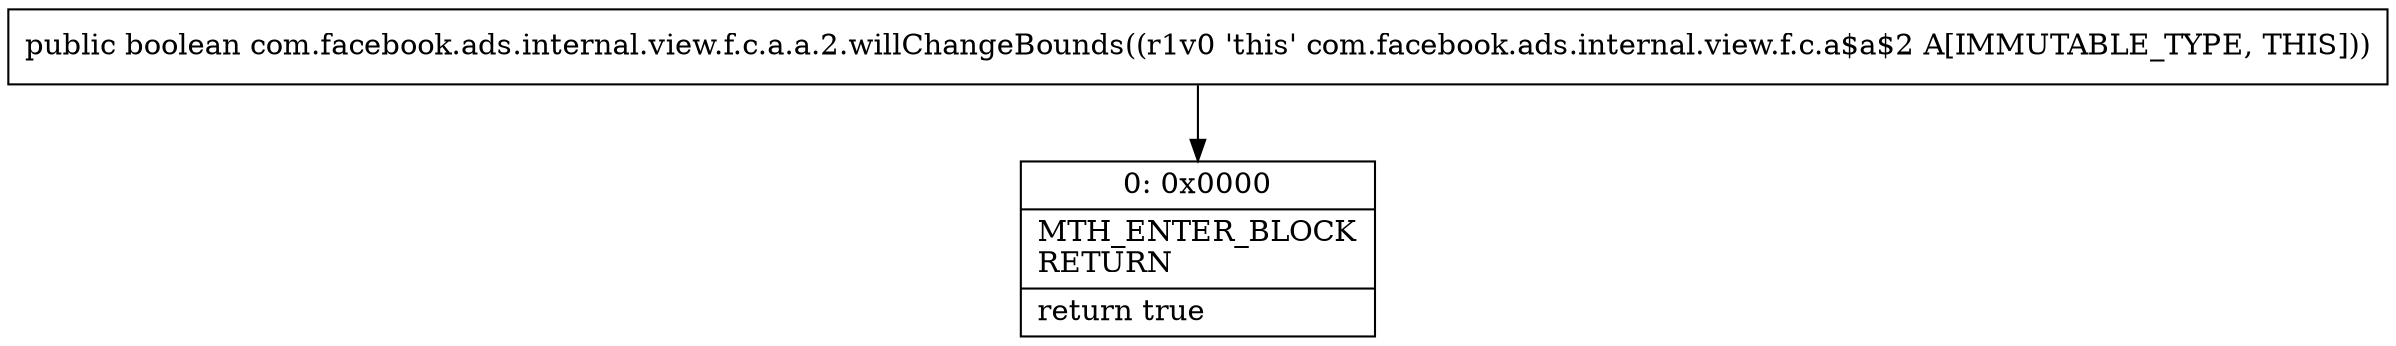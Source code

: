 digraph "CFG forcom.facebook.ads.internal.view.f.c.a.a.2.willChangeBounds()Z" {
Node_0 [shape=record,label="{0\:\ 0x0000|MTH_ENTER_BLOCK\lRETURN\l|return true\l}"];
MethodNode[shape=record,label="{public boolean com.facebook.ads.internal.view.f.c.a.a.2.willChangeBounds((r1v0 'this' com.facebook.ads.internal.view.f.c.a$a$2 A[IMMUTABLE_TYPE, THIS])) }"];
MethodNode -> Node_0;
}

